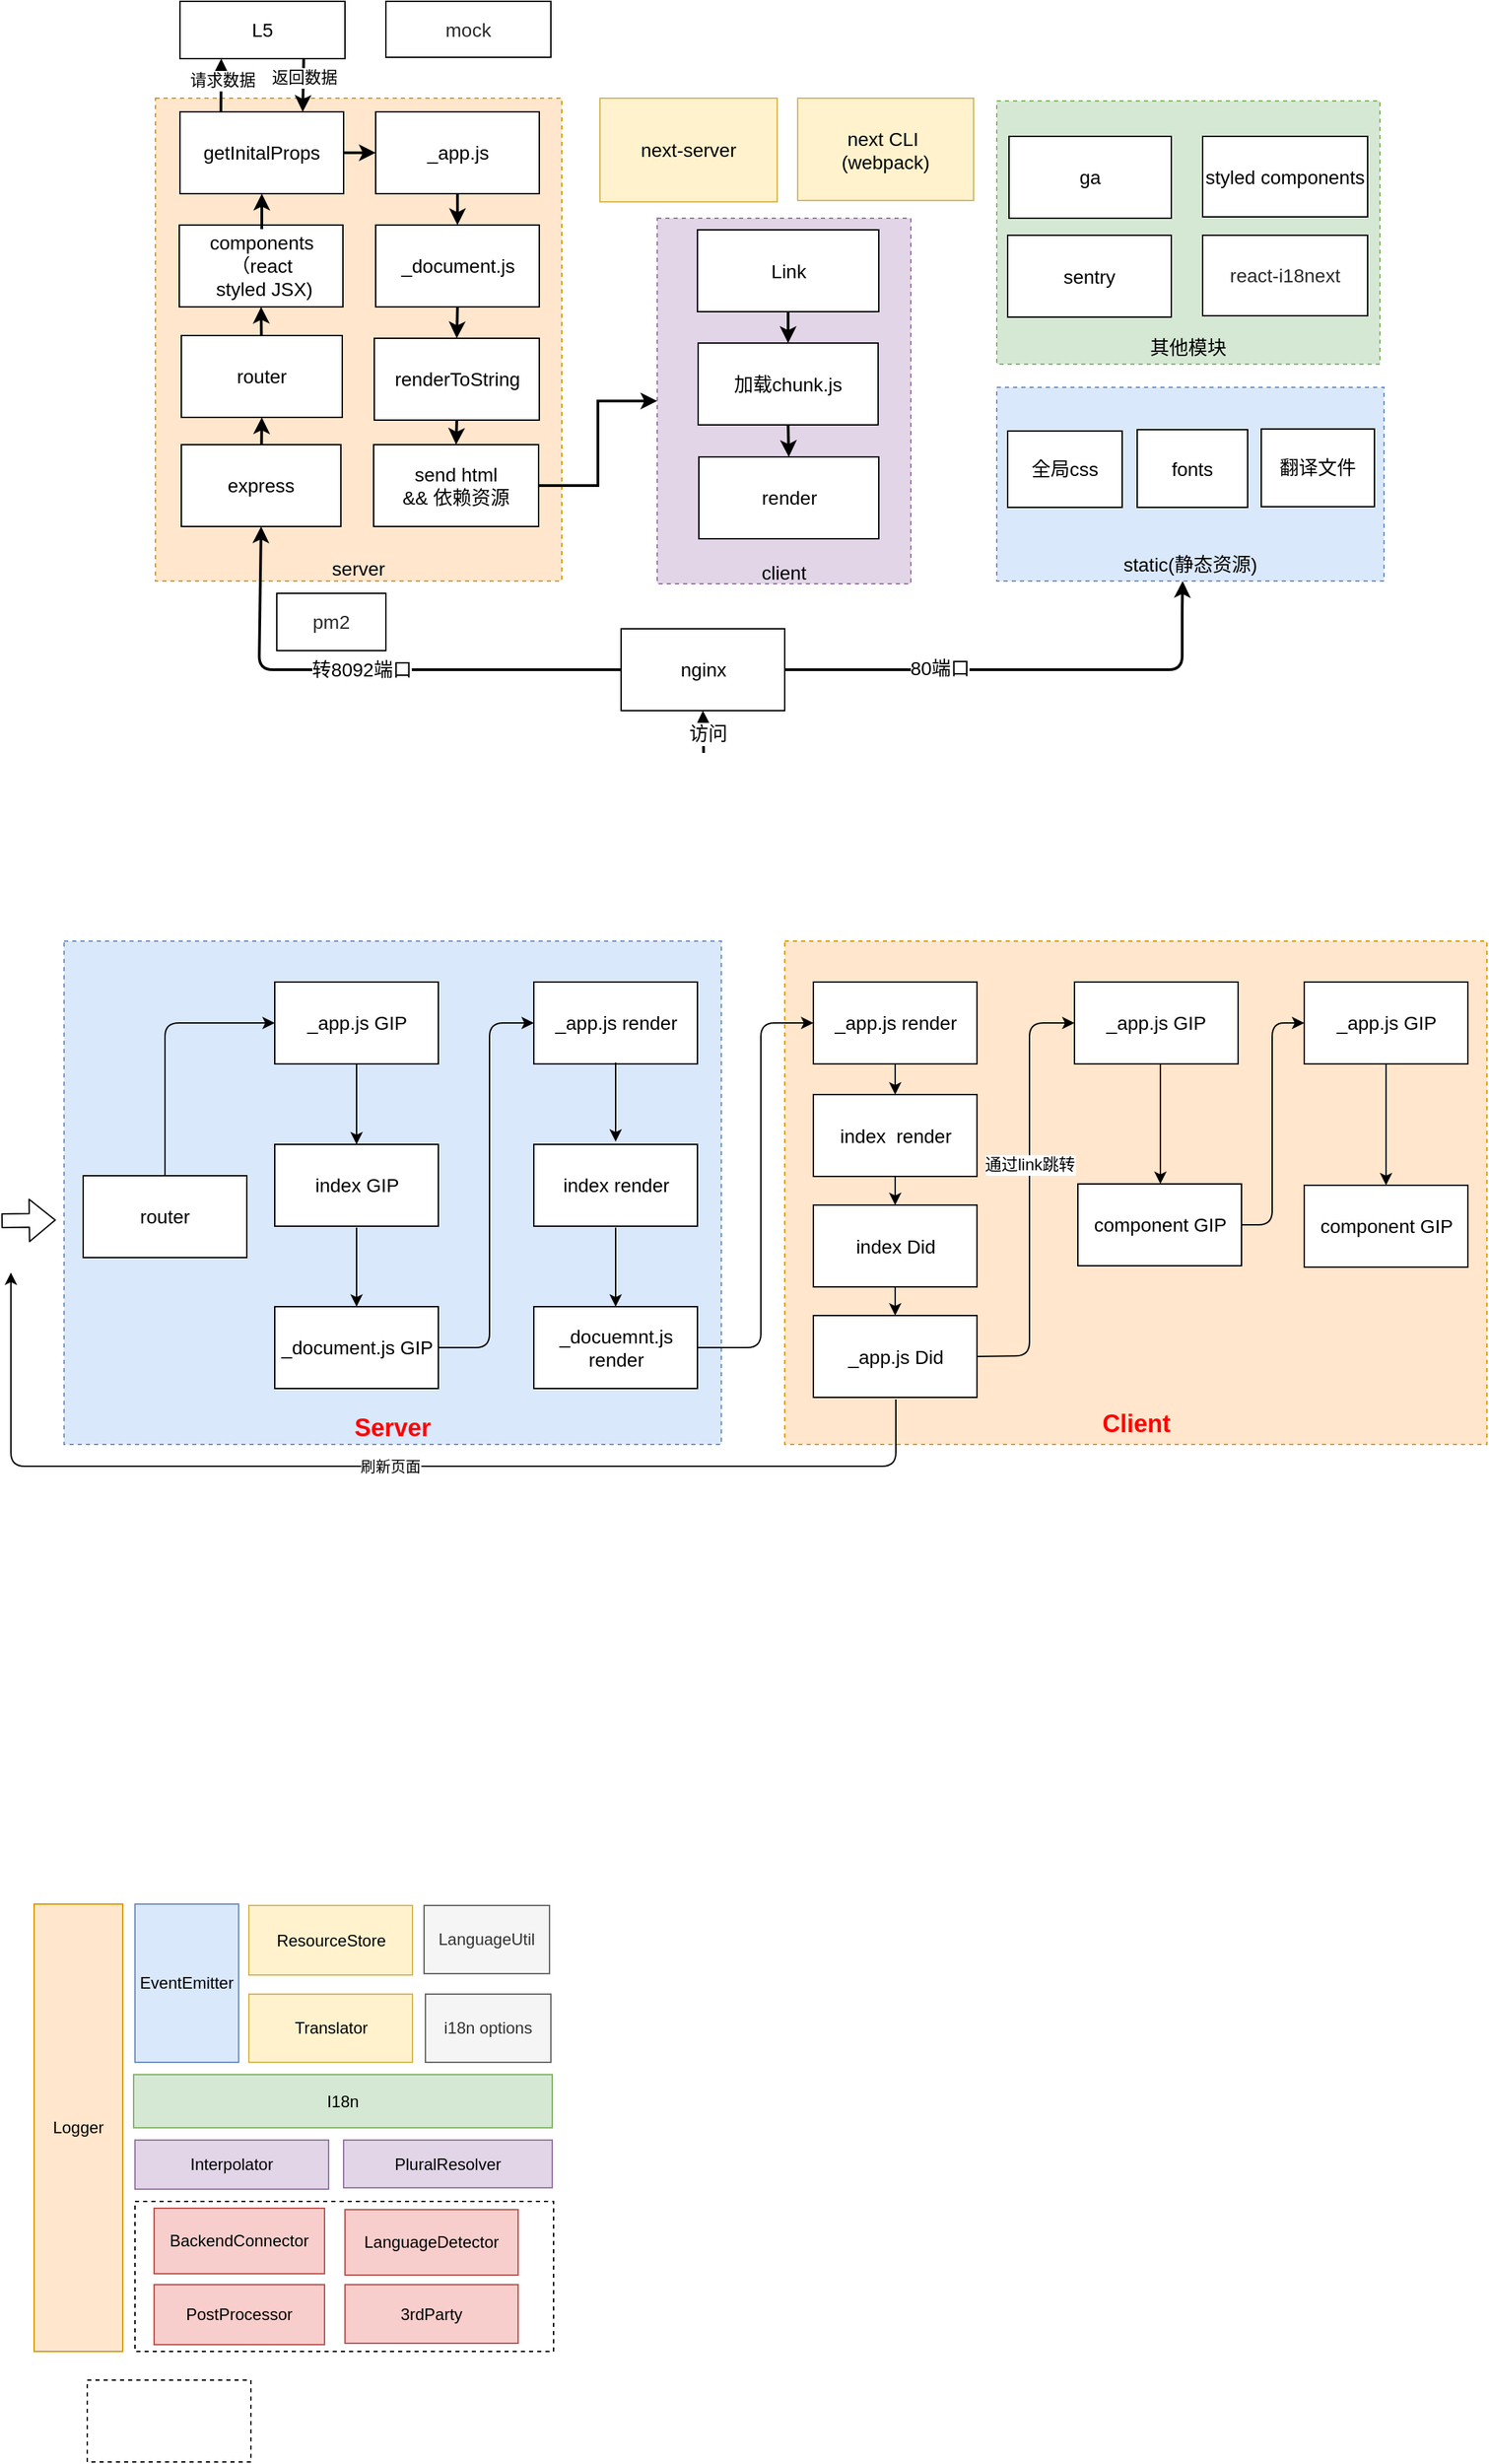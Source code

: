 <mxfile version="11.1.4" type="github"><diagram id="yrwFZAALMLEYpF8rsA4R" name="Page-1"><mxGraphModel dx="1101" dy="648" grid="0" gridSize="10" guides="1" tooltips="1" connect="1" arrows="1" fold="1" page="1" pageScale="1.5" pageWidth="827" pageHeight="1169" math="0" shadow="0"><root><mxCell id="0"/><mxCell id="1" parent="0"/><mxCell id="9qx7VGFw7wvQeBr6Wfoj-29" value="&lt;font style=&quot;font-size: 14px&quot;&gt;&lt;br&gt;&lt;br&gt;&lt;br&gt;&lt;br&gt;&lt;br&gt;&lt;br&gt;&lt;br&gt;&lt;br&gt;&lt;br&gt;&lt;br&gt;&lt;br&gt;&lt;br&gt;&lt;br&gt;&lt;br&gt;&lt;br&gt;client&lt;/font&gt;" style="rounded=0;whiteSpace=wrap;html=1;dashed=1;fillColor=#e1d5e7;strokeColor=#9673a6;" vertex="1" parent="1"><mxGeometry x="520" y="168" width="186" height="268" as="geometry"/></mxCell><mxCell id="9qx7VGFw7wvQeBr6Wfoj-26" value="&lt;font style=&quot;font-size: 14px&quot;&gt;&lt;br&gt;&lt;br&gt;&lt;br&gt;&lt;br&gt;&lt;br&gt;&lt;br&gt;&lt;br&gt;&lt;br&gt;&lt;br&gt;&lt;br&gt;其他模块&lt;/font&gt;" style="rounded=0;whiteSpace=wrap;html=1;dashed=1;fillColor=#d5e8d4;strokeColor=#82b366;" vertex="1" parent="1"><mxGeometry x="769" y="82" width="281" height="193" as="geometry"/></mxCell><mxCell id="HFbTe754PQWgXcVJ54lF-38" value="&lt;b&gt;&lt;font color=&quot;#ff0000&quot;&gt;&lt;br&gt;&lt;br&gt;&lt;br&gt;&lt;br&gt;&lt;br&gt;&lt;br&gt;&lt;br&gt;&lt;br&gt;&lt;br&gt;&lt;br&gt;&lt;br&gt;&lt;br&gt;&lt;br&gt;&lt;br&gt;&lt;br&gt;&lt;br&gt;&lt;br&gt;&lt;br&gt;&lt;br&gt;&lt;br&gt;&lt;br&gt;&lt;br&gt;&lt;font style=&quot;font-size: 18px&quot;&gt;&lt;br&gt;Client&lt;/font&gt;&lt;/font&gt;&lt;/b&gt;" style="rounded=0;whiteSpace=wrap;html=1;dashed=1;fillColor=#ffe6cc;strokeColor=#d79b00;" parent="1" vertex="1"><mxGeometry x="613.5" y="698" width="515" height="369" as="geometry"/></mxCell><mxCell id="HFbTe754PQWgXcVJ54lF-37" value="&lt;font color=&quot;#ff0000&quot; style=&quot;font-size: 18px&quot;&gt;&lt;br&gt;&lt;br&gt;&lt;br&gt;&lt;br&gt;&lt;br&gt;&lt;br&gt;&lt;br&gt;&lt;br&gt;&lt;br&gt;&lt;br&gt;&lt;br&gt;&lt;br&gt;&lt;br&gt;&lt;br&gt;&lt;br&gt;&lt;font&gt;&lt;b&gt;&lt;br&gt;Server&lt;/b&gt;&lt;/font&gt;&lt;/font&gt;" style="rounded=0;whiteSpace=wrap;html=1;dashed=1;fillColor=#dae8fc;strokeColor=#6c8ebf;" parent="1" vertex="1"><mxGeometry x="85" y="698" width="482" height="369" as="geometry"/></mxCell><mxCell id="fjasAtEGyfay4XgpQ-7l-1" value="&lt;font style=&quot;font-size: 14px&quot;&gt;&lt;br&gt;&lt;br&gt;&lt;br&gt;&lt;br&gt;&lt;br&gt;&lt;br&gt;&lt;br&gt;&lt;br&gt;&lt;br&gt;&lt;br&gt;&lt;br&gt;&lt;br&gt;&lt;br&gt;&lt;br&gt;&lt;br&gt;&lt;br&gt;&lt;br&gt;&lt;br&gt;&lt;br&gt;&lt;br&gt;server&lt;/font&gt;" style="rounded=0;whiteSpace=wrap;html=1;dashed=1;fillColor=#ffe6cc;strokeColor=#d79b00;" parent="1" vertex="1"><mxGeometry x="152" y="80" width="298" height="354" as="geometry"/></mxCell><mxCell id="fjasAtEGyfay4XgpQ-7l-7" value="&lt;font style=&quot;font-size: 14px&quot;&gt;&lt;br&gt;&lt;br&gt;&lt;br&gt;&lt;br&gt;&lt;br&gt;&lt;br&gt;&lt;br&gt;static(静态资源)&lt;/font&gt;" style="rounded=0;whiteSpace=wrap;html=1;dashed=1;fillColor=#dae8fc;strokeColor=#6c8ebf;" parent="1" vertex="1"><mxGeometry x="769" y="292" width="284" height="142" as="geometry"/></mxCell><mxCell id="fjasAtEGyfay4XgpQ-7l-4" value="&lt;font style=&quot;font-size: 14px&quot;&gt;nginx&lt;/font&gt;" style="rounded=0;whiteSpace=wrap;html=1;" parent="1" vertex="1"><mxGeometry x="493.5" y="469" width="120" height="60" as="geometry"/></mxCell><mxCell id="fjasAtEGyfay4XgpQ-7l-5" value="&lt;font style=&quot;font-size: 14px&quot;&gt;fonts&lt;/font&gt;" style="rounded=0;whiteSpace=wrap;html=1;" parent="1" vertex="1"><mxGeometry x="872" y="323" width="81" height="57" as="geometry"/></mxCell><mxCell id="fjasAtEGyfay4XgpQ-7l-6" value="&lt;font style=&quot;font-size: 14px&quot;&gt;全局css&lt;/font&gt;" style="rounded=0;whiteSpace=wrap;html=1;" parent="1" vertex="1"><mxGeometry x="777" y="324" width="84" height="56" as="geometry"/></mxCell><mxCell id="fjasAtEGyfay4XgpQ-7l-8" value="&lt;font style=&quot;font-size: 14px&quot;&gt;翻译文件&lt;/font&gt;" style="rounded=0;whiteSpace=wrap;html=1;" parent="1" vertex="1"><mxGeometry x="963" y="322.5" width="83" height="57" as="geometry"/></mxCell><mxCell id="fjasAtEGyfay4XgpQ-7l-9" value="" style="endArrow=classic;html=1;strokeWidth=2;exitX=1;exitY=0.5;exitDx=0;exitDy=0;entryX=0.48;entryY=1;entryDx=0;entryDy=0;entryPerimeter=0;" parent="1" source="fjasAtEGyfay4XgpQ-7l-4" edge="1" target="fjasAtEGyfay4XgpQ-7l-7"><mxGeometry width="50" height="50" relative="1" as="geometry"><mxPoint x="564" y="500" as="sourcePoint"/><mxPoint x="849" y="407" as="targetPoint"/><Array as="points"><mxPoint x="905" y="499"/><mxPoint x="905" y="454"/></Array></mxGeometry></mxCell><mxCell id="fjasAtEGyfay4XgpQ-7l-10" value="&lt;font style=&quot;font-size: 14px&quot;&gt;80端口&lt;/font&gt;" style="text;html=1;resizable=0;points=[];align=center;verticalAlign=middle;labelBackgroundColor=#ffffff;" parent="fjasAtEGyfay4XgpQ-7l-9" vertex="1" connectable="0"><mxGeometry x="0.085" y="1" relative="1" as="geometry"><mxPoint x="-80" as="offset"/></mxGeometry></mxCell><mxCell id="fjasAtEGyfay4XgpQ-7l-11" value="&lt;span style=&quot;font-size: 14px&quot;&gt;express&lt;/span&gt;" style="rounded=0;whiteSpace=wrap;html=1;" parent="1" vertex="1"><mxGeometry x="171" y="334" width="117" height="60" as="geometry"/></mxCell><mxCell id="fjasAtEGyfay4XgpQ-7l-12" value="" style="endArrow=classic;html=1;entryX=0.5;entryY=1;entryDx=0;entryDy=0;exitX=0;exitY=0.5;exitDx=0;exitDy=0;strokeWidth=2;" parent="1" source="fjasAtEGyfay4XgpQ-7l-4" target="fjasAtEGyfay4XgpQ-7l-11" edge="1"><mxGeometry width="50" height="50" relative="1" as="geometry"><mxPoint x="537" y="467" as="sourcePoint"/><mxPoint x="587" y="427" as="targetPoint"/><Array as="points"><mxPoint x="228" y="499"/></Array></mxGeometry></mxCell><mxCell id="fjasAtEGyfay4XgpQ-7l-14" value="&lt;font style=&quot;font-size: 14px&quot;&gt;转8092端口&lt;/font&gt;" style="text;html=1;resizable=0;points=[];align=center;verticalAlign=middle;labelBackgroundColor=#ffffff;" parent="fjasAtEGyfay4XgpQ-7l-12" vertex="1" connectable="0"><mxGeometry x="-0.063" relative="1" as="geometry"><mxPoint x="-17" as="offset"/></mxGeometry></mxCell><mxCell id="fjasAtEGyfay4XgpQ-7l-15" value="&lt;span style=&quot;font-size: 14px&quot;&gt;router&lt;/span&gt;" style="rounded=0;whiteSpace=wrap;html=1;" parent="1" vertex="1"><mxGeometry x="171" y="254" width="118" height="60" as="geometry"/></mxCell><mxCell id="fjasAtEGyfay4XgpQ-7l-17" value="&lt;font style=&quot;font-size: 14px&quot;&gt;components&lt;br&gt;（react&lt;br&gt;&amp;nbsp;styled JSX)&lt;br&gt;&lt;/font&gt;" style="rounded=0;whiteSpace=wrap;html=1;" parent="1" vertex="1"><mxGeometry x="169.5" y="173" width="120" height="60" as="geometry"/></mxCell><mxCell id="fjasAtEGyfay4XgpQ-7l-19" value="&lt;font style=&quot;font-size: 14px&quot;&gt;L5&lt;/font&gt;" style="rounded=0;whiteSpace=wrap;html=1;" parent="1" vertex="1"><mxGeometry x="170" y="9" width="121" height="42" as="geometry"/></mxCell><mxCell id="fjasAtEGyfay4XgpQ-7l-24" value="&lt;font style=&quot;font-size: 14px&quot;&gt;getInitalProps&lt;/font&gt;" style="rounded=0;whiteSpace=wrap;html=1;" parent="1" vertex="1"><mxGeometry x="170" y="90" width="120" height="60" as="geometry"/></mxCell><mxCell id="fjasAtEGyfay4XgpQ-7l-28" value="&lt;span style=&quot;white-space: normal ; font-size: 14px&quot;&gt;_document.js&lt;/span&gt;" style="rounded=0;whiteSpace=wrap;html=1;" parent="1" vertex="1"><mxGeometry x="313.5" y="173" width="120" height="60" as="geometry"/></mxCell><mxCell id="fjasAtEGyfay4XgpQ-7l-29" value="&lt;font style=&quot;font-size: 14px&quot;&gt;_app.js&lt;/font&gt;" style="rounded=0;whiteSpace=wrap;html=1;" parent="1" vertex="1"><mxGeometry x="313.5" y="90" width="120" height="60" as="geometry"/></mxCell><mxCell id="fjasAtEGyfay4XgpQ-7l-30" value="&lt;font&gt;&lt;span style=&quot;font-size: 14px&quot;&gt;renderToString&lt;/span&gt;&lt;br&gt;&lt;/font&gt;" style="rounded=0;whiteSpace=wrap;html=1;" parent="1" vertex="1"><mxGeometry x="312.5" y="256" width="121" height="60" as="geometry"/></mxCell><mxCell id="fjasAtEGyfay4XgpQ-7l-31" value="" style="endArrow=classic;html=1;strokeWidth=2;entryX=0.5;entryY=1;entryDx=0;entryDy=0;" parent="1" source="fjasAtEGyfay4XgpQ-7l-11" target="fjasAtEGyfay4XgpQ-7l-15" edge="1"><mxGeometry width="50" height="50" relative="1" as="geometry"><mxPoint x="197" y="318" as="sourcePoint"/><mxPoint x="247" y="268" as="targetPoint"/></mxGeometry></mxCell><mxCell id="fjasAtEGyfay4XgpQ-7l-34" value="" style="endArrow=classic;html=1;strokeWidth=2;entryX=0.25;entryY=1;entryDx=0;entryDy=0;exitX=0.25;exitY=0;exitDx=0;exitDy=0;" parent="1" source="fjasAtEGyfay4XgpQ-7l-24" target="fjasAtEGyfay4XgpQ-7l-19" edge="1"><mxGeometry width="50" height="50" relative="1" as="geometry"><mxPoint x="342" y="117" as="sourcePoint"/><mxPoint x="342" y="69" as="targetPoint"/></mxGeometry></mxCell><mxCell id="fjasAtEGyfay4XgpQ-7l-36" value="请求数据" style="text;html=1;resizable=0;points=[];align=center;verticalAlign=middle;labelBackgroundColor=#ffffff;" parent="fjasAtEGyfay4XgpQ-7l-34" vertex="1" connectable="0"><mxGeometry x="0.167" y="-1" relative="1" as="geometry"><mxPoint as="offset"/></mxGeometry></mxCell><mxCell id="fjasAtEGyfay4XgpQ-7l-35" value="" style="endArrow=classic;html=1;strokeWidth=2;entryX=0.75;entryY=0;entryDx=0;entryDy=0;exitX=0.75;exitY=1;exitDx=0;exitDy=0;" parent="1" source="fjasAtEGyfay4XgpQ-7l-19" target="fjasAtEGyfay4XgpQ-7l-24" edge="1"><mxGeometry width="50" height="50" relative="1" as="geometry"><mxPoint x="267.508" y="339" as="sourcePoint"/><mxPoint x="267" y="308" as="targetPoint"/></mxGeometry></mxCell><mxCell id="fjasAtEGyfay4XgpQ-7l-37" value="返回数据" style="text;html=1;resizable=0;points=[];align=center;verticalAlign=middle;labelBackgroundColor=#ffffff;" parent="fjasAtEGyfay4XgpQ-7l-35" vertex="1" connectable="0"><mxGeometry x="-0.292" relative="1" as="geometry"><mxPoint as="offset"/></mxGeometry></mxCell><mxCell id="fjasAtEGyfay4XgpQ-7l-41" value="&lt;font style=&quot;font-size: 14px&quot;&gt;next CLI&amp;nbsp; &lt;br&gt;(webpack)&lt;/font&gt;" style="rounded=0;whiteSpace=wrap;html=1;fillColor=#fff2cc;strokeColor=#d6b656;" parent="1" vertex="1"><mxGeometry x="623" y="80" width="129" height="75" as="geometry"/></mxCell><mxCell id="fjasAtEGyfay4XgpQ-7l-43" value="&lt;font style=&quot;font-size: 14px&quot;&gt;sentry&lt;/font&gt;" style="rounded=0;whiteSpace=wrap;html=1;" parent="1" vertex="1"><mxGeometry x="777" y="180.5" width="120" height="60" as="geometry"/></mxCell><mxCell id="fjasAtEGyfay4XgpQ-7l-44" value="&lt;span style=&quot;font-size: 14px&quot;&gt;styled components&lt;/span&gt;" style="rounded=0;whiteSpace=wrap;html=1;" parent="1" vertex="1"><mxGeometry x="920" y="108" width="121" height="59" as="geometry"/></mxCell><mxCell id="fjasAtEGyfay4XgpQ-7l-45" value="&lt;font color=&quot;#2b2b2b&quot;&gt;&lt;span style=&quot;font-size: 14px ; white-space: pre-wrap ; background-color: rgb(255 , 255 , 255)&quot;&gt;mock&lt;/span&gt;&lt;/font&gt;" style="rounded=0;whiteSpace=wrap;html=1;" parent="1" vertex="1"><mxGeometry x="321" y="9" width="121" height="41" as="geometry"/></mxCell><mxCell id="fjasAtEGyfay4XgpQ-7l-46" value="&lt;font color=&quot;#2b2b2b&quot;&gt;&lt;span style=&quot;font-size: 14px ; white-space: pre-wrap ; background-color: rgb(255 , 255 , 255)&quot;&gt;react-i18next&lt;/span&gt;&lt;/font&gt;" style="rounded=0;whiteSpace=wrap;html=1;" parent="1" vertex="1"><mxGeometry x="920" y="180.5" width="121" height="59" as="geometry"/></mxCell><mxCell id="fjasAtEGyfay4XgpQ-7l-47" value="&lt;font color=&quot;#2b2b2b&quot;&gt;&lt;span style=&quot;font-size: 14px ; white-space: pre-wrap ; background-color: rgb(255 , 255 , 255)&quot;&gt;pm2&lt;/span&gt;&lt;/font&gt;" style="rounded=0;whiteSpace=wrap;html=1;" parent="1" vertex="1"><mxGeometry x="241" y="443" width="80" height="42" as="geometry"/></mxCell><mxCell id="fjasAtEGyfay4XgpQ-7l-49" value="&lt;font style=&quot;font-size: 14px&quot;&gt;ga&lt;/font&gt;" style="rounded=0;whiteSpace=wrap;html=1;" parent="1" vertex="1"><mxGeometry x="778" y="108" width="119" height="60" as="geometry"/></mxCell><mxCell id="HFbTe754PQWgXcVJ54lF-2" value="" style="shape=flexArrow;endArrow=classic;html=1;" parent="1" edge="1"><mxGeometry width="50" height="50" relative="1" as="geometry"><mxPoint x="39" y="903" as="sourcePoint"/><mxPoint x="79" y="902.5" as="targetPoint"/></mxGeometry></mxCell><mxCell id="HFbTe754PQWgXcVJ54lF-4" value="&lt;font style=&quot;font-size: 14px&quot;&gt;router&lt;/font&gt;" style="rounded=0;whiteSpace=wrap;html=1;" parent="1" vertex="1"><mxGeometry x="99" y="870" width="120" height="60" as="geometry"/></mxCell><mxCell id="HFbTe754PQWgXcVJ54lF-6" value="&lt;span style=&quot;font-size: 14px&quot;&gt;_app.js GIP&lt;/span&gt;" style="rounded=0;whiteSpace=wrap;html=1;" parent="1" vertex="1"><mxGeometry x="239.5" y="728" width="120" height="60" as="geometry"/></mxCell><mxCell id="HFbTe754PQWgXcVJ54lF-7" value="&lt;span style=&quot;font-size: 14px&quot;&gt;_document.js GIP&lt;/span&gt;" style="rounded=0;whiteSpace=wrap;html=1;" parent="1" vertex="1"><mxGeometry x="239.5" y="966" width="120" height="60" as="geometry"/></mxCell><mxCell id="HFbTe754PQWgXcVJ54lF-8" value="&lt;span style=&quot;font-size: 14px&quot;&gt;index GIP&lt;/span&gt;" style="rounded=0;whiteSpace=wrap;html=1;" parent="1" vertex="1"><mxGeometry x="239.5" y="847" width="120" height="60" as="geometry"/></mxCell><mxCell id="HFbTe754PQWgXcVJ54lF-9" value="&lt;span style=&quot;font-size: 14px&quot;&gt;_app.js render&lt;/span&gt;" style="rounded=0;whiteSpace=wrap;html=1;" parent="1" vertex="1"><mxGeometry x="429.5" y="728" width="120" height="60" as="geometry"/></mxCell><mxCell id="HFbTe754PQWgXcVJ54lF-10" value="&lt;span style=&quot;font-size: 14px&quot;&gt;index&lt;/span&gt;&lt;span style=&quot;font-size: 14px&quot;&gt;&amp;nbsp;render&lt;/span&gt;" style="rounded=0;whiteSpace=wrap;html=1;" parent="1" vertex="1"><mxGeometry x="429.5" y="847" width="120" height="60" as="geometry"/></mxCell><mxCell id="HFbTe754PQWgXcVJ54lF-11" value="&lt;span style=&quot;font-size: 14px&quot;&gt;_docuemnt.js render&lt;/span&gt;" style="rounded=0;whiteSpace=wrap;html=1;" parent="1" vertex="1"><mxGeometry x="429.5" y="966" width="120" height="60" as="geometry"/></mxCell><mxCell id="HFbTe754PQWgXcVJ54lF-12" value="" style="endArrow=classic;html=1;exitX=0.5;exitY=0;exitDx=0;exitDy=0;entryX=0;entryY=0.5;entryDx=0;entryDy=0;" parent="1" source="HFbTe754PQWgXcVJ54lF-4" target="HFbTe754PQWgXcVJ54lF-6" edge="1"><mxGeometry width="50" height="50" relative="1" as="geometry"><mxPoint x="134.5" y="829" as="sourcePoint"/><mxPoint x="184.5" y="779" as="targetPoint"/><Array as="points"><mxPoint x="159" y="758"/></Array></mxGeometry></mxCell><mxCell id="HFbTe754PQWgXcVJ54lF-13" value="" style="endArrow=classic;html=1;entryX=0.5;entryY=0;entryDx=0;entryDy=0;exitX=0.5;exitY=1;exitDx=0;exitDy=0;" parent="1" source="HFbTe754PQWgXcVJ54lF-6" target="HFbTe754PQWgXcVJ54lF-8" edge="1"><mxGeometry width="50" height="50" relative="1" as="geometry"><mxPoint x="227" y="846" as="sourcePoint"/><mxPoint x="277" y="796" as="targetPoint"/></mxGeometry></mxCell><mxCell id="HFbTe754PQWgXcVJ54lF-14" value="" style="endArrow=classic;html=1;entryX=0.5;entryY=0;entryDx=0;entryDy=0;exitX=0.5;exitY=1;exitDx=0;exitDy=0;" parent="1" edge="1"><mxGeometry width="50" height="50" relative="1" as="geometry"><mxPoint x="299.5" y="908" as="sourcePoint"/><mxPoint x="299.5" y="966" as="targetPoint"/></mxGeometry></mxCell><mxCell id="HFbTe754PQWgXcVJ54lF-15" value="" style="endArrow=classic;html=1;entryX=0;entryY=0.5;entryDx=0;entryDy=0;exitX=1;exitY=0.5;exitDx=0;exitDy=0;" parent="1" source="HFbTe754PQWgXcVJ54lF-7" target="HFbTe754PQWgXcVJ54lF-9" edge="1"><mxGeometry width="50" height="50" relative="1" as="geometry"><mxPoint x="386" y="1046" as="sourcePoint"/><mxPoint x="456.711" y="996" as="targetPoint"/><Array as="points"><mxPoint x="397" y="996"/><mxPoint x="397" y="864"/><mxPoint x="397" y="758"/></Array></mxGeometry></mxCell><mxCell id="HFbTe754PQWgXcVJ54lF-16" value="" style="endArrow=classic;html=1;entryX=0.5;entryY=0;entryDx=0;entryDy=0;exitX=0.5;exitY=1;exitDx=0;exitDy=0;" parent="1" edge="1"><mxGeometry width="50" height="50" relative="1" as="geometry"><mxPoint x="489.5" y="787" as="sourcePoint"/><mxPoint x="489.5" y="845" as="targetPoint"/></mxGeometry></mxCell><mxCell id="HFbTe754PQWgXcVJ54lF-17" value="" style="endArrow=classic;html=1;entryX=0.5;entryY=0;entryDx=0;entryDy=0;exitX=0.5;exitY=1;exitDx=0;exitDy=0;" parent="1" edge="1"><mxGeometry width="50" height="50" relative="1" as="geometry"><mxPoint x="489.5" y="908" as="sourcePoint"/><mxPoint x="489.5" y="966" as="targetPoint"/></mxGeometry></mxCell><mxCell id="HFbTe754PQWgXcVJ54lF-18" value="&lt;span style=&quot;font-size: 14px&quot;&gt;_app.js render&lt;/span&gt;" style="rounded=0;whiteSpace=wrap;html=1;" parent="1" vertex="1"><mxGeometry x="634.5" y="728" width="120" height="60" as="geometry"/></mxCell><mxCell id="HFbTe754PQWgXcVJ54lF-19" value="&lt;span style=&quot;font-size: 14px&quot;&gt;index&amp;nbsp;&amp;nbsp;&lt;/span&gt;&lt;span style=&quot;font-size: 14px&quot;&gt;render&lt;/span&gt;" style="rounded=0;whiteSpace=wrap;html=1;" parent="1" vertex="1"><mxGeometry x="634.5" y="810.5" width="120" height="60" as="geometry"/></mxCell><mxCell id="HFbTe754PQWgXcVJ54lF-20" value="&lt;span style=&quot;font-size: 14px&quot;&gt;index Did&lt;/span&gt;" style="rounded=0;whiteSpace=wrap;html=1;" parent="1" vertex="1"><mxGeometry x="634.5" y="891.5" width="120" height="60" as="geometry"/></mxCell><mxCell id="HFbTe754PQWgXcVJ54lF-21" value="&lt;span style=&quot;font-size: 14px&quot;&gt;_app.js Did&lt;/span&gt;" style="rounded=0;whiteSpace=wrap;html=1;" parent="1" vertex="1"><mxGeometry x="634.5" y="972.5" width="120" height="60" as="geometry"/></mxCell><mxCell id="HFbTe754PQWgXcVJ54lF-22" value="" style="endArrow=classic;html=1;entryX=0.5;entryY=0;entryDx=0;entryDy=0;exitX=0.5;exitY=1;exitDx=0;exitDy=0;" parent="1" source="HFbTe754PQWgXcVJ54lF-18" target="HFbTe754PQWgXcVJ54lF-19" edge="1"><mxGeometry width="50" height="50" relative="1" as="geometry"><mxPoint x="536" y="798" as="sourcePoint"/><mxPoint x="536" y="856" as="targetPoint"/></mxGeometry></mxCell><mxCell id="HFbTe754PQWgXcVJ54lF-25" value="" style="endArrow=classic;html=1;entryX=0.5;entryY=0;entryDx=0;entryDy=0;exitX=0.5;exitY=1;exitDx=0;exitDy=0;" parent="1" source="HFbTe754PQWgXcVJ54lF-19" target="HFbTe754PQWgXcVJ54lF-20" edge="1"><mxGeometry width="50" height="50" relative="1" as="geometry"><mxPoint x="755" y="871" as="sourcePoint"/><mxPoint x="765" y="820" as="targetPoint"/></mxGeometry></mxCell><mxCell id="HFbTe754PQWgXcVJ54lF-26" value="" style="endArrow=classic;html=1;entryX=0.5;entryY=0;entryDx=0;entryDy=0;exitX=0.5;exitY=1;exitDx=0;exitDy=0;" parent="1" source="HFbTe754PQWgXcVJ54lF-20" target="HFbTe754PQWgXcVJ54lF-21" edge="1"><mxGeometry width="50" height="50" relative="1" as="geometry"><mxPoint x="755" y="954" as="sourcePoint"/><mxPoint x="775" y="830" as="targetPoint"/></mxGeometry></mxCell><mxCell id="HFbTe754PQWgXcVJ54lF-27" value="" style="endArrow=classic;html=1;entryX=0;entryY=0.5;entryDx=0;entryDy=0;exitX=1;exitY=0.5;exitDx=0;exitDy=0;" parent="1" source="HFbTe754PQWgXcVJ54lF-11" target="HFbTe754PQWgXcVJ54lF-18" edge="1"><mxGeometry width="50" height="50" relative="1" as="geometry"><mxPoint x="535.5" y="918" as="sourcePoint"/><mxPoint x="535.5" y="976" as="targetPoint"/><Array as="points"><mxPoint x="596" y="996"/><mxPoint x="596" y="758"/></Array></mxGeometry></mxCell><mxCell id="HFbTe754PQWgXcVJ54lF-29" value="&lt;span style=&quot;font-size: 14px&quot;&gt;_app.js GIP&lt;/span&gt;" style="rounded=0;whiteSpace=wrap;html=1;" parent="1" vertex="1"><mxGeometry x="826" y="728" width="120" height="60" as="geometry"/></mxCell><mxCell id="HFbTe754PQWgXcVJ54lF-30" value="&lt;span style=&quot;font-size: 14px&quot;&gt;component GIP&lt;/span&gt;" style="rounded=0;whiteSpace=wrap;html=1;" parent="1" vertex="1"><mxGeometry x="828.5" y="876" width="120" height="60" as="geometry"/></mxCell><mxCell id="HFbTe754PQWgXcVJ54lF-31" value="&lt;span style=&quot;font-size: 14px&quot;&gt;_app.js GIP&lt;/span&gt;" style="rounded=0;whiteSpace=wrap;html=1;" parent="1" vertex="1"><mxGeometry x="994.5" y="728" width="120" height="60" as="geometry"/></mxCell><mxCell id="HFbTe754PQWgXcVJ54lF-32" value="&lt;span style=&quot;font-size: 14px&quot;&gt;component GIP&lt;/span&gt;" style="rounded=0;whiteSpace=wrap;html=1;" parent="1" vertex="1"><mxGeometry x="994.5" y="877" width="120" height="60" as="geometry"/></mxCell><mxCell id="HFbTe754PQWgXcVJ54lF-33" value="" style="endArrow=classic;html=1;exitX=1;exitY=0.5;exitDx=0;exitDy=0;entryX=0;entryY=0.5;entryDx=0;entryDy=0;" parent="1" source="HFbTe754PQWgXcVJ54lF-21" target="HFbTe754PQWgXcVJ54lF-29" edge="1"><mxGeometry width="50" height="50" relative="1" as="geometry"><mxPoint x="822" y="1016" as="sourcePoint"/><mxPoint x="872" y="882" as="targetPoint"/><Array as="points"><mxPoint x="793" y="1002"/><mxPoint x="793" y="758"/></Array></mxGeometry></mxCell><mxCell id="HFbTe754PQWgXcVJ54lF-35" value="通过link跳转" style="text;html=1;resizable=0;points=[];align=center;verticalAlign=middle;labelBackgroundColor=#ffffff;" parent="HFbTe754PQWgXcVJ54lF-33" vertex="1" connectable="0"><mxGeometry x="0.131" relative="1" as="geometry"><mxPoint as="offset"/></mxGeometry></mxCell><mxCell id="HFbTe754PQWgXcVJ54lF-39" value="" style="endArrow=classic;html=1;" parent="1" edge="1"><mxGeometry width="50" height="50" relative="1" as="geometry"><mxPoint x="889" y="788" as="sourcePoint"/><mxPoint x="889" y="876" as="targetPoint"/></mxGeometry></mxCell><mxCell id="HFbTe754PQWgXcVJ54lF-42" value="" style="endArrow=classic;html=1;entryX=0.5;entryY=0;entryDx=0;entryDy=0;exitX=0.5;exitY=1;exitDx=0;exitDy=0;" parent="1" source="HFbTe754PQWgXcVJ54lF-31" target="HFbTe754PQWgXcVJ54lF-32" edge="1"><mxGeometry width="50" height="50" relative="1" as="geometry"><mxPoint x="509.5" y="807" as="sourcePoint"/><mxPoint x="509.5" y="865" as="targetPoint"/></mxGeometry></mxCell><mxCell id="HFbTe754PQWgXcVJ54lF-43" value="" style="endArrow=classic;html=1;entryX=0;entryY=0.5;entryDx=0;entryDy=0;exitX=1;exitY=0.5;exitDx=0;exitDy=0;" parent="1" source="HFbTe754PQWgXcVJ54lF-30" target="HFbTe754PQWgXcVJ54lF-31" edge="1"><mxGeometry width="50" height="50" relative="1" as="geometry"><mxPoint x="1065" y="798" as="sourcePoint"/><mxPoint x="1065" y="887" as="targetPoint"/><Array as="points"><mxPoint x="971" y="906"/><mxPoint x="971" y="758"/></Array></mxGeometry></mxCell><mxCell id="HFbTe754PQWgXcVJ54lF-44" value="刷新页面" style="endArrow=classic;html=1;" parent="1" edge="1"><mxGeometry width="50" height="50" relative="1" as="geometry"><mxPoint x="695" y="1034" as="sourcePoint"/><mxPoint x="46" y="941" as="targetPoint"/><Array as="points"><mxPoint x="695" y="1083"/><mxPoint x="286" y="1083"/><mxPoint x="121" y="1083"/><mxPoint x="46" y="1083"/></Array></mxGeometry></mxCell><mxCell id="qxPguwyZ_NLMw6IKdvKy-2" value="Logger" style="rounded=0;whiteSpace=wrap;html=1;fillColor=#ffe6cc;strokeColor=#d79b00;" parent="1" vertex="1"><mxGeometry x="63" y="1404" width="65" height="328" as="geometry"/></mxCell><mxCell id="qxPguwyZ_NLMw6IKdvKy-4" value="EventEmitter" style="rounded=0;whiteSpace=wrap;html=1;fillColor=#dae8fc;strokeColor=#6c8ebf;" parent="1" vertex="1"><mxGeometry x="137" y="1404" width="76" height="116" as="geometry"/></mxCell><mxCell id="qxPguwyZ_NLMw6IKdvKy-8" value="ResourceStore" style="rounded=0;whiteSpace=wrap;html=1;fillColor=#fff2cc;strokeColor=#d6b656;" parent="1" vertex="1"><mxGeometry x="220.5" y="1405" width="120" height="51" as="geometry"/></mxCell><mxCell id="qxPguwyZ_NLMw6IKdvKy-9" value="Translator" style="rounded=0;whiteSpace=wrap;html=1;fillColor=#fff2cc;strokeColor=#d6b656;" parent="1" vertex="1"><mxGeometry x="220.5" y="1470" width="120" height="50" as="geometry"/></mxCell><mxCell id="qxPguwyZ_NLMw6IKdvKy-12" value="LanguageUtil" style="rounded=0;whiteSpace=wrap;html=1;fillColor=#f5f5f5;strokeColor=#666666;fontColor=#333333;" parent="1" vertex="1"><mxGeometry x="349" y="1405" width="92" height="50" as="geometry"/></mxCell><mxCell id="qxPguwyZ_NLMw6IKdvKy-13" value="I18n" style="rounded=0;whiteSpace=wrap;html=1;fillColor=#d5e8d4;strokeColor=#82b366;" parent="1" vertex="1"><mxGeometry x="136" y="1529" width="307" height="39" as="geometry"/></mxCell><mxCell id="qxPguwyZ_NLMw6IKdvKy-14" value="Interpolator" style="rounded=0;whiteSpace=wrap;html=1;fillColor=#e1d5e7;strokeColor=#9673a6;" parent="1" vertex="1"><mxGeometry x="137" y="1577" width="142" height="36" as="geometry"/></mxCell><mxCell id="qxPguwyZ_NLMw6IKdvKy-15" value="i18n options" style="rounded=0;whiteSpace=wrap;html=1;fillColor=#f5f5f5;strokeColor=#666666;fontColor=#333333;" parent="1" vertex="1"><mxGeometry x="350" y="1470" width="92" height="50" as="geometry"/></mxCell><mxCell id="qxPguwyZ_NLMw6IKdvKy-16" value="PluralResolver" style="rounded=0;whiteSpace=wrap;html=1;fillColor=#e1d5e7;strokeColor=#9673a6;" parent="1" vertex="1"><mxGeometry x="290" y="1577" width="153" height="35" as="geometry"/></mxCell><mxCell id="qxPguwyZ_NLMw6IKdvKy-18" value="" style="group;dashed=1;" parent="1" vertex="1" connectable="0"><mxGeometry x="151" y="1627" width="293" height="105" as="geometry"/></mxCell><mxCell id="qxPguwyZ_NLMw6IKdvKy-17" value="" style="rounded=0;whiteSpace=wrap;html=1;fillColor=none;dashed=1;" parent="qxPguwyZ_NLMw6IKdvKy-18" vertex="1"><mxGeometry x="-14" y="-5" width="307" height="110" as="geometry"/></mxCell><mxCell id="qxPguwyZ_NLMw6IKdvKy-3" value="BackendConnector" style="rounded=0;whiteSpace=wrap;html=1;fillColor=#f8cecc;strokeColor=#b85450;" parent="qxPguwyZ_NLMw6IKdvKy-18" vertex="1"><mxGeometry width="125" height="48" as="geometry"/></mxCell><mxCell id="qxPguwyZ_NLMw6IKdvKy-5" value="PostProcessor" style="rounded=0;whiteSpace=wrap;html=1;fillColor=#f8cecc;strokeColor=#b85450;" parent="qxPguwyZ_NLMw6IKdvKy-18" vertex="1"><mxGeometry y="56" width="125" height="44" as="geometry"/></mxCell><mxCell id="qxPguwyZ_NLMw6IKdvKy-6" value="LanguageDetector" style="rounded=0;whiteSpace=wrap;html=1;fillColor=#f8cecc;strokeColor=#b85450;" parent="qxPguwyZ_NLMw6IKdvKy-18" vertex="1"><mxGeometry x="140" y="1" width="127" height="48" as="geometry"/></mxCell><mxCell id="qxPguwyZ_NLMw6IKdvKy-7" value="3rdParty" style="rounded=0;whiteSpace=wrap;html=1;fillColor=#f8cecc;strokeColor=#b85450;" parent="qxPguwyZ_NLMw6IKdvKy-18" vertex="1"><mxGeometry x="140" y="56" width="127" height="43" as="geometry"/></mxCell><mxCell id="9qx7VGFw7wvQeBr6Wfoj-30" style="edgeStyle=orthogonalEdgeStyle;rounded=0;orthogonalLoop=1;jettySize=auto;html=1;exitX=1;exitY=0.5;exitDx=0;exitDy=0;entryX=0;entryY=0.5;entryDx=0;entryDy=0;strokeWidth=2;" edge="1" parent="1" source="9qx7VGFw7wvQeBr6Wfoj-1" target="9qx7VGFw7wvQeBr6Wfoj-29"><mxGeometry relative="1" as="geometry"/></mxCell><mxCell id="9qx7VGFw7wvQeBr6Wfoj-1" value="&lt;font&gt;&lt;span style=&quot;font-size: 14px&quot;&gt;send html&lt;br&gt;&lt;/span&gt;&lt;font style=&quot;font-size: 14px&quot;&gt;&amp;amp;&amp;amp; 依赖资源&lt;/font&gt;&lt;br&gt;&lt;/font&gt;" style="rounded=0;whiteSpace=wrap;html=1;" vertex="1" parent="1"><mxGeometry x="312" y="334" width="121" height="60" as="geometry"/></mxCell><mxCell id="9qx7VGFw7wvQeBr6Wfoj-4" value="" style="endArrow=classic;html=1;strokeWidth=2;entryX=0.5;entryY=0;entryDx=0;entryDy=0;exitX=0.5;exitY=1;exitDx=0;exitDy=0;" edge="1" parent="1" source="fjasAtEGyfay4XgpQ-7l-28" target="fjasAtEGyfay4XgpQ-7l-30"><mxGeometry width="50" height="50" relative="1" as="geometry"><mxPoint x="439.5" y="157" as="sourcePoint"/><mxPoint x="459" y="157" as="targetPoint"/></mxGeometry></mxCell><mxCell id="9qx7VGFw7wvQeBr6Wfoj-5" value="" style="rounded=0;whiteSpace=wrap;html=1;dashed=1;" vertex="1" parent="1"><mxGeometry x="102" y="1753" width="120" height="60" as="geometry"/></mxCell><mxCell id="9qx7VGFw7wvQeBr6Wfoj-9" value="" style="endArrow=classic;html=1;strokeWidth=2;entryX=0.5;entryY=0;entryDx=0;entryDy=0;exitX=0.5;exitY=1;exitDx=0;exitDy=0;" edge="1" parent="1" source="fjasAtEGyfay4XgpQ-7l-30" target="9qx7VGFw7wvQeBr6Wfoj-1"><mxGeometry width="50" height="50" relative="1" as="geometry"><mxPoint x="383.5" y="243" as="sourcePoint"/><mxPoint x="383" y="266" as="targetPoint"/></mxGeometry></mxCell><mxCell id="9qx7VGFw7wvQeBr6Wfoj-12" value="" style="endArrow=classic;html=1;strokeWidth=2;entryX=0.5;entryY=1;entryDx=0;entryDy=0;" edge="1" parent="1" source="fjasAtEGyfay4XgpQ-7l-15" target="fjasAtEGyfay4XgpQ-7l-17"><mxGeometry width="50" height="50" relative="1" as="geometry"><mxPoint x="237.375" y="344" as="sourcePoint"/><mxPoint x="237" y="326" as="targetPoint"/></mxGeometry></mxCell><mxCell id="9qx7VGFw7wvQeBr6Wfoj-13" value="" style="endArrow=classic;html=1;strokeWidth=2;entryX=0.5;entryY=1;entryDx=0;entryDy=0;" edge="1" parent="1" target="fjasAtEGyfay4XgpQ-7l-24"><mxGeometry width="50" height="50" relative="1" as="geometry"><mxPoint x="230" y="176" as="sourcePoint"/><mxPoint x="247" y="336" as="targetPoint"/></mxGeometry></mxCell><mxCell id="9qx7VGFw7wvQeBr6Wfoj-14" value="" style="endArrow=classic;html=1;strokeWidth=2;entryX=0;entryY=0.5;entryDx=0;entryDy=0;" edge="1" parent="1" source="fjasAtEGyfay4XgpQ-7l-24" target="fjasAtEGyfay4XgpQ-7l-29"><mxGeometry width="50" height="50" relative="1" as="geometry"><mxPoint x="257.375" y="364" as="sourcePoint"/><mxPoint x="257" y="346" as="targetPoint"/></mxGeometry></mxCell><mxCell id="9qx7VGFw7wvQeBr6Wfoj-15" value="" style="endArrow=classic;html=1;strokeWidth=2;entryX=0.5;entryY=0;entryDx=0;entryDy=0;exitX=0.5;exitY=1;exitDx=0;exitDy=0;" edge="1" parent="1" source="fjasAtEGyfay4XgpQ-7l-29" target="fjasAtEGyfay4XgpQ-7l-28"><mxGeometry width="50" height="50" relative="1" as="geometry"><mxPoint x="300" y="130" as="sourcePoint"/><mxPoint x="323.5" y="130" as="targetPoint"/></mxGeometry></mxCell><mxCell id="9qx7VGFw7wvQeBr6Wfoj-34" style="edgeStyle=orthogonalEdgeStyle;rounded=0;orthogonalLoop=1;jettySize=auto;html=1;exitX=0.5;exitY=1;exitDx=0;exitDy=0;entryX=0.5;entryY=0;entryDx=0;entryDy=0;strokeWidth=2;" edge="1" parent="1" source="9qx7VGFw7wvQeBr6Wfoj-24" target="9qx7VGFw7wvQeBr6Wfoj-28"><mxGeometry relative="1" as="geometry"/></mxCell><mxCell id="9qx7VGFw7wvQeBr6Wfoj-24" value="&lt;span style=&quot;font-size: 14px&quot;&gt;加载chunk.js&lt;/span&gt;" style="rounded=0;whiteSpace=wrap;html=1;" vertex="1" parent="1"><mxGeometry x="550" y="259.5" width="132" height="60" as="geometry"/></mxCell><mxCell id="9qx7VGFw7wvQeBr6Wfoj-33" style="edgeStyle=orthogonalEdgeStyle;rounded=0;orthogonalLoop=1;jettySize=auto;html=1;exitX=0.5;exitY=1;exitDx=0;exitDy=0;strokeWidth=2;" edge="1" parent="1" source="9qx7VGFw7wvQeBr6Wfoj-25" target="9qx7VGFw7wvQeBr6Wfoj-24"><mxGeometry relative="1" as="geometry"/></mxCell><mxCell id="9qx7VGFw7wvQeBr6Wfoj-25" value="&lt;span style=&quot;font-size: 14px&quot;&gt;Link&lt;/span&gt;" style="rounded=0;whiteSpace=wrap;html=1;" vertex="1" parent="1"><mxGeometry x="549.5" y="176.5" width="133" height="60" as="geometry"/></mxCell><mxCell id="9qx7VGFw7wvQeBr6Wfoj-27" value="&lt;font style=&quot;font-size: 14px&quot;&gt;next-server&lt;/font&gt;" style="rounded=0;whiteSpace=wrap;html=1;fillColor=#fff2cc;strokeColor=#d6b656;" vertex="1" parent="1"><mxGeometry x="478" y="80" width="130" height="76" as="geometry"/></mxCell><mxCell id="9qx7VGFw7wvQeBr6Wfoj-28" value="&lt;span style=&quot;font-size: 14px&quot;&gt;render&lt;/span&gt;" style="rounded=0;whiteSpace=wrap;html=1;" vertex="1" parent="1"><mxGeometry x="550.5" y="343" width="132" height="60" as="geometry"/></mxCell><mxCell id="9qx7VGFw7wvQeBr6Wfoj-35" value="" style="endArrow=classic;html=1;strokeWidth=2;entryX=0.5;entryY=1;entryDx=0;entryDy=0;" edge="1" parent="1" target="fjasAtEGyfay4XgpQ-7l-4"><mxGeometry width="50" height="50" relative="1" as="geometry"><mxPoint x="554" y="560" as="sourcePoint"/><mxPoint x="578" y="559" as="targetPoint"/></mxGeometry></mxCell><mxCell id="9qx7VGFw7wvQeBr6Wfoj-36" value="&lt;font style=&quot;font-size: 14px&quot;&gt;访问&lt;/font&gt;" style="text;html=1;resizable=0;points=[];align=center;verticalAlign=middle;labelBackgroundColor=#ffffff;" vertex="1" connectable="0" parent="9qx7VGFw7wvQeBr6Wfoj-35"><mxGeometry x="-0.052" y="-3" relative="1" as="geometry"><mxPoint as="offset"/></mxGeometry></mxCell></root></mxGraphModel></diagram></mxfile>